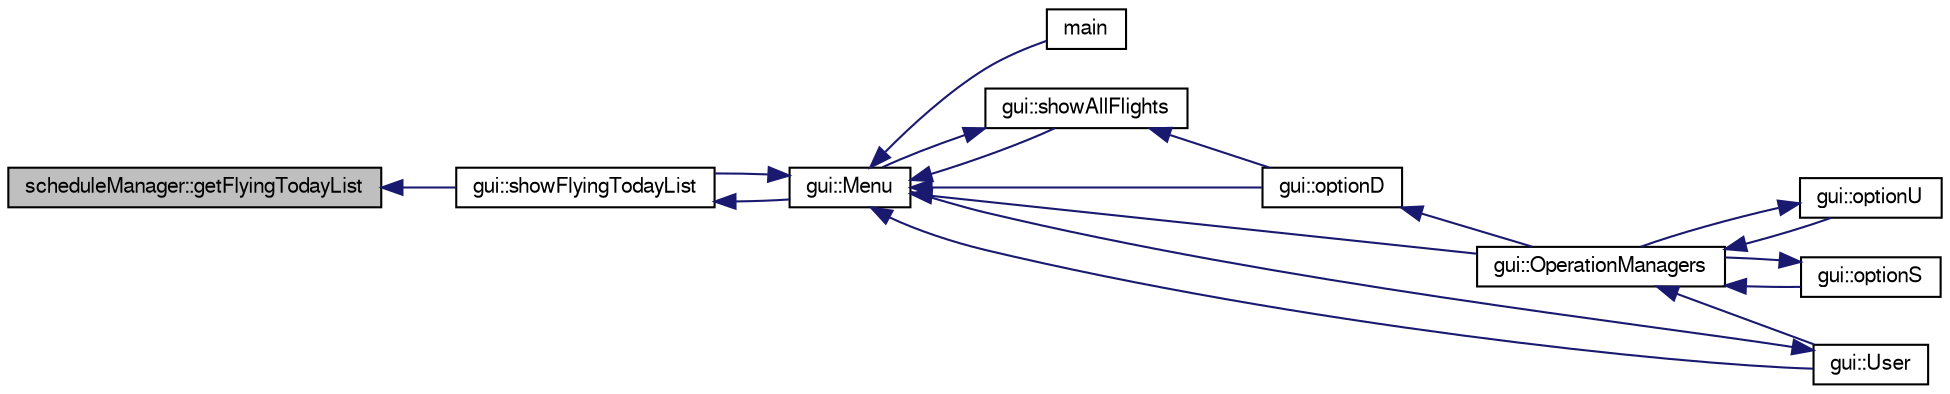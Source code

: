 digraph G
{
  edge [fontname="FreeSans",fontsize="10",labelfontname="FreeSans",labelfontsize="10"];
  node [fontname="FreeSans",fontsize="10",shape=record];
  rankdir=LR;
  Node1 [label="scheduleManager::getFlyingTodayList",height=0.2,width=0.4,color="black", fillcolor="grey75", style="filled" fontcolor="black"];
  Node1 -> Node2 [dir=back,color="midnightblue",fontsize="10",style="solid",fontname="FreeSans"];
  Node2 [label="gui::showFlyingTodayList",height=0.2,width=0.4,color="black", fillcolor="white", style="filled",URL="$classgui.html#ad42a2964e4ab71b2f1df11bf0f193d4d"];
  Node2 -> Node3 [dir=back,color="midnightblue",fontsize="10",style="solid",fontname="FreeSans"];
  Node3 [label="gui::Menu",height=0.2,width=0.4,color="black", fillcolor="white", style="filled",URL="$classgui.html#a57cd3dc1eca1d8cb7aabb9fa75d79702"];
  Node3 -> Node4 [dir=back,color="midnightblue",fontsize="10",style="solid",fontname="FreeSans"];
  Node4 [label="main",height=0.2,width=0.4,color="black", fillcolor="white", style="filled",URL="$main_8cpp.html#a3c04138a5bfe5d72780bb7e82a18e627"];
  Node3 -> Node5 [dir=back,color="midnightblue",fontsize="10",style="solid",fontname="FreeSans"];
  Node5 [label="gui::OperationManagers",height=0.2,width=0.4,color="black", fillcolor="white", style="filled",URL="$classgui.html#afe37700bacd80503661c4f45b55019bd"];
  Node5 -> Node6 [dir=back,color="midnightblue",fontsize="10",style="solid",fontname="FreeSans"];
  Node6 [label="gui::optionS",height=0.2,width=0.4,color="black", fillcolor="white", style="filled",URL="$classgui.html#afa7a5fc9b6f835a69a0c8433711fad57"];
  Node6 -> Node5 [dir=back,color="midnightblue",fontsize="10",style="solid",fontname="FreeSans"];
  Node5 -> Node7 [dir=back,color="midnightblue",fontsize="10",style="solid",fontname="FreeSans"];
  Node7 [label="gui::optionU",height=0.2,width=0.4,color="black", fillcolor="white", style="filled",URL="$classgui.html#ad6587b34a7c6f8c087af1665f5dd7b71",tooltip="!needs to be error checked"];
  Node7 -> Node5 [dir=back,color="midnightblue",fontsize="10",style="solid",fontname="FreeSans"];
  Node5 -> Node8 [dir=back,color="midnightblue",fontsize="10",style="solid",fontname="FreeSans"];
  Node8 [label="gui::User",height=0.2,width=0.4,color="black", fillcolor="white", style="filled",URL="$classgui.html#a3c2584790da727b2c2fabc178c449ea3"];
  Node8 -> Node3 [dir=back,color="midnightblue",fontsize="10",style="solid",fontname="FreeSans"];
  Node3 -> Node9 [dir=back,color="midnightblue",fontsize="10",style="solid",fontname="FreeSans"];
  Node9 [label="gui::optionD",height=0.2,width=0.4,color="black", fillcolor="white", style="filled",URL="$classgui.html#a0534e0904bd2e2e3694e3da5396d1339"];
  Node9 -> Node5 [dir=back,color="midnightblue",fontsize="10",style="solid",fontname="FreeSans"];
  Node3 -> Node10 [dir=back,color="midnightblue",fontsize="10",style="solid",fontname="FreeSans"];
  Node10 [label="gui::showAllFlights",height=0.2,width=0.4,color="black", fillcolor="white", style="filled",URL="$classgui.html#a5c6627bafacf8ced6dde1abc32e8dea8"];
  Node10 -> Node3 [dir=back,color="midnightblue",fontsize="10",style="solid",fontname="FreeSans"];
  Node10 -> Node9 [dir=back,color="midnightblue",fontsize="10",style="solid",fontname="FreeSans"];
  Node3 -> Node2 [dir=back,color="midnightblue",fontsize="10",style="solid",fontname="FreeSans"];
  Node3 -> Node8 [dir=back,color="midnightblue",fontsize="10",style="solid",fontname="FreeSans"];
}
